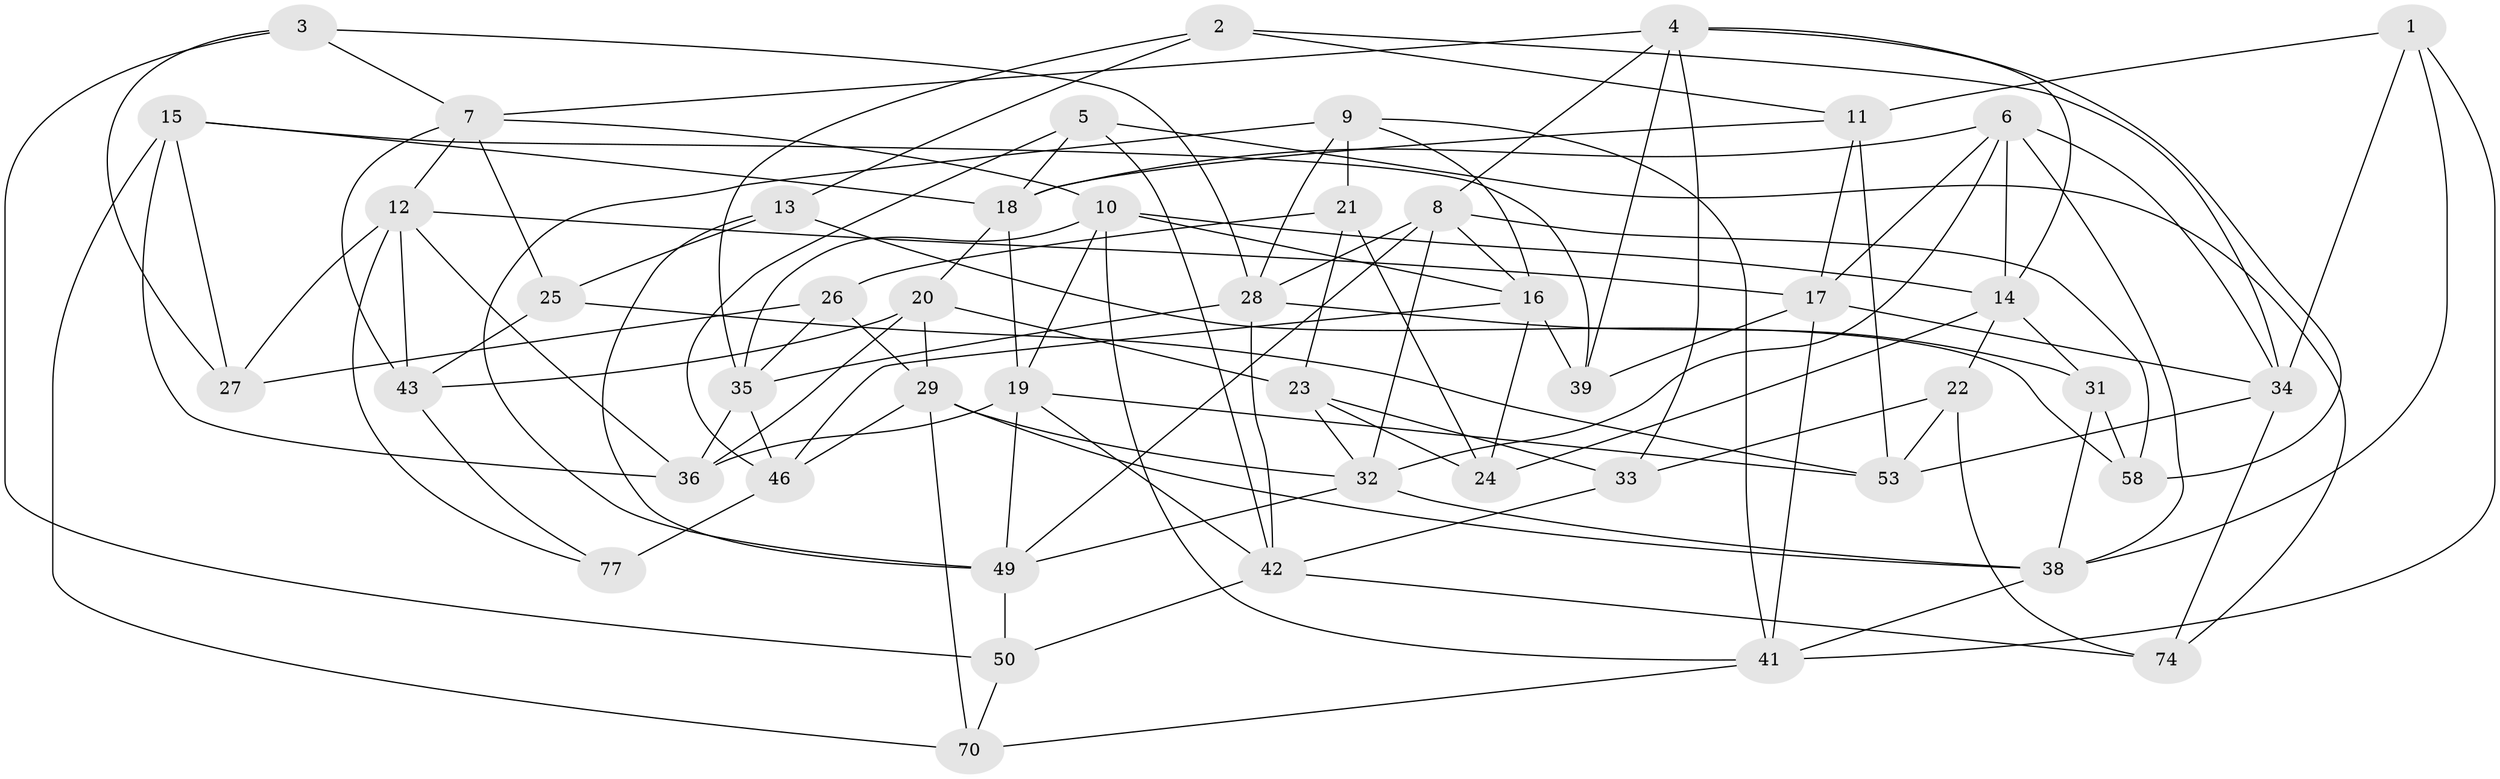 // Generated by graph-tools (version 1.1) at 2025/24/03/03/25 07:24:28]
// undirected, 48 vertices, 120 edges
graph export_dot {
graph [start="1"]
  node [color=gray90,style=filled];
  1;
  2;
  3;
  4 [super="+66"];
  5;
  6 [super="+48"];
  7 [super="+67"];
  8 [super="+52"];
  9 [super="+30"];
  10 [super="+68"];
  11 [super="+55"];
  12 [super="+40"];
  13;
  14 [super="+47"];
  15 [super="+54"];
  16 [super="+71"];
  17 [super="+61"];
  18 [super="+76"];
  19 [super="+75"];
  20 [super="+57"];
  21 [super="+60"];
  22;
  23 [super="+62"];
  24;
  25;
  26;
  27;
  28 [super="+37"];
  29 [super="+56"];
  31;
  32 [super="+69"];
  33;
  34 [super="+45"];
  35 [super="+59"];
  36 [super="+44"];
  38 [super="+51"];
  39;
  41 [super="+73"];
  42 [super="+78"];
  43 [super="+64"];
  46 [super="+72"];
  49 [super="+65"];
  50;
  53 [super="+63"];
  58;
  70;
  74;
  77;
  1 -- 41;
  1 -- 34;
  1 -- 38;
  1 -- 11;
  2 -- 35;
  2 -- 13;
  2 -- 34;
  2 -- 11;
  3 -- 50;
  3 -- 7;
  3 -- 27;
  3 -- 28;
  4 -- 39;
  4 -- 58;
  4 -- 33;
  4 -- 14;
  4 -- 7;
  4 -- 8;
  5 -- 18;
  5 -- 42;
  5 -- 74;
  5 -- 46;
  6 -- 18;
  6 -- 17;
  6 -- 32;
  6 -- 38;
  6 -- 34;
  6 -- 14;
  7 -- 25;
  7 -- 10;
  7 -- 43;
  7 -- 12;
  8 -- 28;
  8 -- 49;
  8 -- 16;
  8 -- 32;
  8 -- 58;
  9 -- 21 [weight=2];
  9 -- 49;
  9 -- 28;
  9 -- 16;
  9 -- 41;
  10 -- 19;
  10 -- 41;
  10 -- 35;
  10 -- 14;
  10 -- 16;
  11 -- 53 [weight=2];
  11 -- 17;
  11 -- 18;
  12 -- 17;
  12 -- 27;
  12 -- 36;
  12 -- 43;
  12 -- 77;
  13 -- 58;
  13 -- 25;
  13 -- 49;
  14 -- 24;
  14 -- 31;
  14 -- 22;
  15 -- 39;
  15 -- 36 [weight=2];
  15 -- 70;
  15 -- 27;
  15 -- 18;
  16 -- 39;
  16 -- 46;
  16 -- 24;
  17 -- 39;
  17 -- 34;
  17 -- 41;
  18 -- 19;
  18 -- 20;
  19 -- 36;
  19 -- 49;
  19 -- 53;
  19 -- 42;
  20 -- 43 [weight=2];
  20 -- 23;
  20 -- 36;
  20 -- 29;
  21 -- 24;
  21 -- 26;
  21 -- 23 [weight=2];
  22 -- 53;
  22 -- 74;
  22 -- 33;
  23 -- 33;
  23 -- 24;
  23 -- 32;
  25 -- 43;
  25 -- 53;
  26 -- 29;
  26 -- 27;
  26 -- 35;
  28 -- 31;
  28 -- 35;
  28 -- 42;
  29 -- 70;
  29 -- 38;
  29 -- 46;
  29 -- 32;
  31 -- 38;
  31 -- 58;
  32 -- 49;
  32 -- 38;
  33 -- 42;
  34 -- 53;
  34 -- 74;
  35 -- 36;
  35 -- 46;
  38 -- 41;
  41 -- 70;
  42 -- 50;
  42 -- 74;
  43 -- 77;
  46 -- 77 [weight=2];
  49 -- 50;
  50 -- 70;
}
